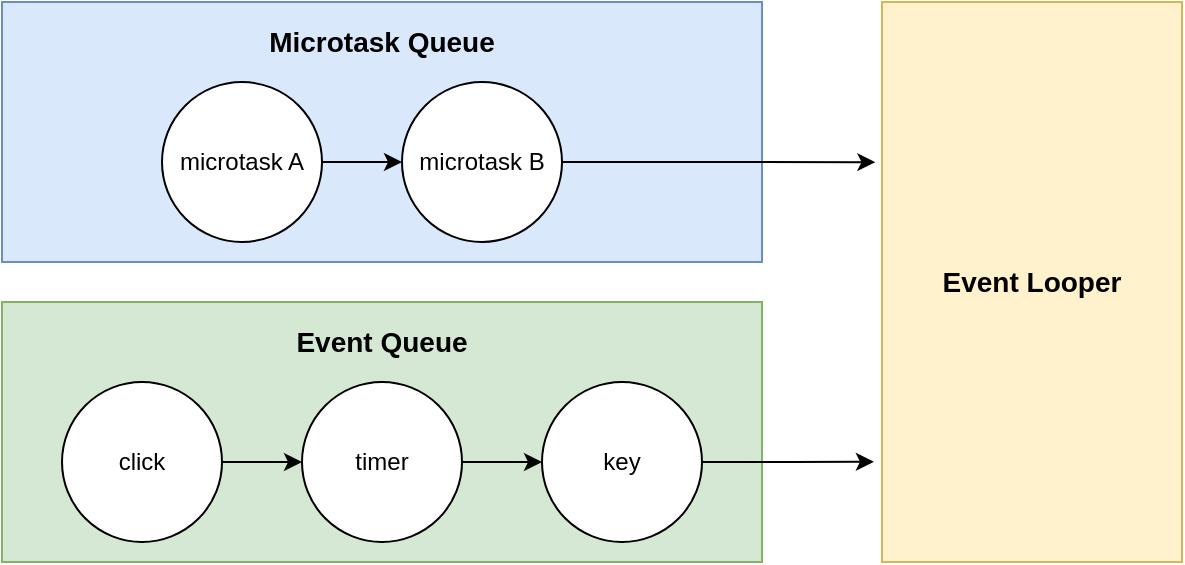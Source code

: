 <mxfile version="13.6.6" type="github"><diagram id="HheTG_QYBSM8RxgfNzqJ" name="Page-1"><mxGraphModel dx="782" dy="437" grid="1" gridSize="10" guides="1" tooltips="1" connect="1" arrows="1" fold="1" page="1" pageScale="1" pageWidth="827" pageHeight="1169" math="0" shadow="0"><root><mxCell id="0"/><mxCell id="1" parent="0"/><mxCell id="UCz7hrMCorUTLbkXq0fI-10" value="" style="rounded=0;whiteSpace=wrap;html=1;fontSize=14;fillColor=#d5e8d4;strokeColor=#82b366;" vertex="1" parent="1"><mxGeometry x="60" y="240" width="380" height="130" as="geometry"/></mxCell><mxCell id="UCz7hrMCorUTLbkXq0fI-8" value="" style="rounded=0;whiteSpace=wrap;html=1;fillColor=#dae8fc;strokeColor=#6c8ebf;" vertex="1" parent="1"><mxGeometry x="60" y="90" width="380" height="130" as="geometry"/></mxCell><mxCell id="UCz7hrMCorUTLbkXq0fI-14" style="edgeStyle=orthogonalEdgeStyle;rounded=0;orthogonalLoop=1;jettySize=auto;html=1;exitX=1;exitY=0.5;exitDx=0;exitDy=0;entryX=0;entryY=0.5;entryDx=0;entryDy=0;fontSize=14;" edge="1" parent="1" source="UCz7hrMCorUTLbkXq0fI-1" target="UCz7hrMCorUTLbkXq0fI-4"><mxGeometry relative="1" as="geometry"/></mxCell><mxCell id="UCz7hrMCorUTLbkXq0fI-1" value="microtask A" style="ellipse;whiteSpace=wrap;html=1;aspect=fixed;" vertex="1" parent="1"><mxGeometry x="140" y="130" width="80" height="80" as="geometry"/></mxCell><mxCell id="UCz7hrMCorUTLbkXq0fI-15" style="edgeStyle=orthogonalEdgeStyle;rounded=0;orthogonalLoop=1;jettySize=auto;html=1;exitX=1;exitY=0.5;exitDx=0;exitDy=0;entryX=-0.022;entryY=0.286;entryDx=0;entryDy=0;entryPerimeter=0;fontSize=14;" edge="1" parent="1" source="UCz7hrMCorUTLbkXq0fI-4" target="UCz7hrMCorUTLbkXq0fI-12"><mxGeometry relative="1" as="geometry"/></mxCell><mxCell id="UCz7hrMCorUTLbkXq0fI-4" value="microtask B" style="ellipse;whiteSpace=wrap;html=1;aspect=fixed;" vertex="1" parent="1"><mxGeometry x="260" y="130" width="80" height="80" as="geometry"/></mxCell><mxCell id="UCz7hrMCorUTLbkXq0fI-16" style="edgeStyle=orthogonalEdgeStyle;rounded=0;orthogonalLoop=1;jettySize=auto;html=1;exitX=1;exitY=0.5;exitDx=0;exitDy=0;fontSize=14;" edge="1" parent="1" source="UCz7hrMCorUTLbkXq0fI-5" target="UCz7hrMCorUTLbkXq0fI-7"><mxGeometry relative="1" as="geometry"/></mxCell><mxCell id="UCz7hrMCorUTLbkXq0fI-5" value="click" style="ellipse;whiteSpace=wrap;html=1;aspect=fixed;" vertex="1" parent="1"><mxGeometry x="90" y="280" width="80" height="80" as="geometry"/></mxCell><mxCell id="UCz7hrMCorUTLbkXq0fI-18" style="edgeStyle=orthogonalEdgeStyle;rounded=0;orthogonalLoop=1;jettySize=auto;html=1;exitX=1;exitY=0.5;exitDx=0;exitDy=0;entryX=-0.027;entryY=0.821;entryDx=0;entryDy=0;entryPerimeter=0;fontSize=14;" edge="1" parent="1" source="UCz7hrMCorUTLbkXq0fI-6" target="UCz7hrMCorUTLbkXq0fI-12"><mxGeometry relative="1" as="geometry"/></mxCell><mxCell id="UCz7hrMCorUTLbkXq0fI-6" value="key" style="ellipse;whiteSpace=wrap;html=1;aspect=fixed;" vertex="1" parent="1"><mxGeometry x="330" y="280" width="80" height="80" as="geometry"/></mxCell><mxCell id="UCz7hrMCorUTLbkXq0fI-17" style="edgeStyle=orthogonalEdgeStyle;rounded=0;orthogonalLoop=1;jettySize=auto;html=1;exitX=1;exitY=0.5;exitDx=0;exitDy=0;fontSize=14;" edge="1" parent="1" source="UCz7hrMCorUTLbkXq0fI-7" target="UCz7hrMCorUTLbkXq0fI-6"><mxGeometry relative="1" as="geometry"/></mxCell><mxCell id="UCz7hrMCorUTLbkXq0fI-7" value="timer" style="ellipse;whiteSpace=wrap;html=1;aspect=fixed;" vertex="1" parent="1"><mxGeometry x="210" y="280" width="80" height="80" as="geometry"/></mxCell><mxCell id="UCz7hrMCorUTLbkXq0fI-9" value="Microtask Queue" style="text;html=1;strokeColor=none;fillColor=none;align=center;verticalAlign=middle;whiteSpace=wrap;rounded=0;fontSize=14;fontStyle=1" vertex="1" parent="1"><mxGeometry x="185" y="100" width="130" height="20" as="geometry"/></mxCell><mxCell id="UCz7hrMCorUTLbkXq0fI-11" value="Event Queue" style="text;html=1;strokeColor=none;fillColor=none;align=center;verticalAlign=middle;whiteSpace=wrap;rounded=0;fontSize=14;fontStyle=1" vertex="1" parent="1"><mxGeometry x="185" y="250" width="130" height="20" as="geometry"/></mxCell><mxCell id="UCz7hrMCorUTLbkXq0fI-12" value="" style="rounded=0;whiteSpace=wrap;html=1;fontSize=14;fillColor=#fff2cc;strokeColor=#d6b656;" vertex="1" parent="1"><mxGeometry x="500" y="90" width="150" height="280" as="geometry"/></mxCell><mxCell id="UCz7hrMCorUTLbkXq0fI-13" value="Event Looper" style="text;html=1;strokeColor=none;fillColor=none;align=center;verticalAlign=middle;whiteSpace=wrap;rounded=0;fontSize=14;fontStyle=1" vertex="1" parent="1"><mxGeometry x="510" y="220" width="130" height="20" as="geometry"/></mxCell></root></mxGraphModel></diagram></mxfile>